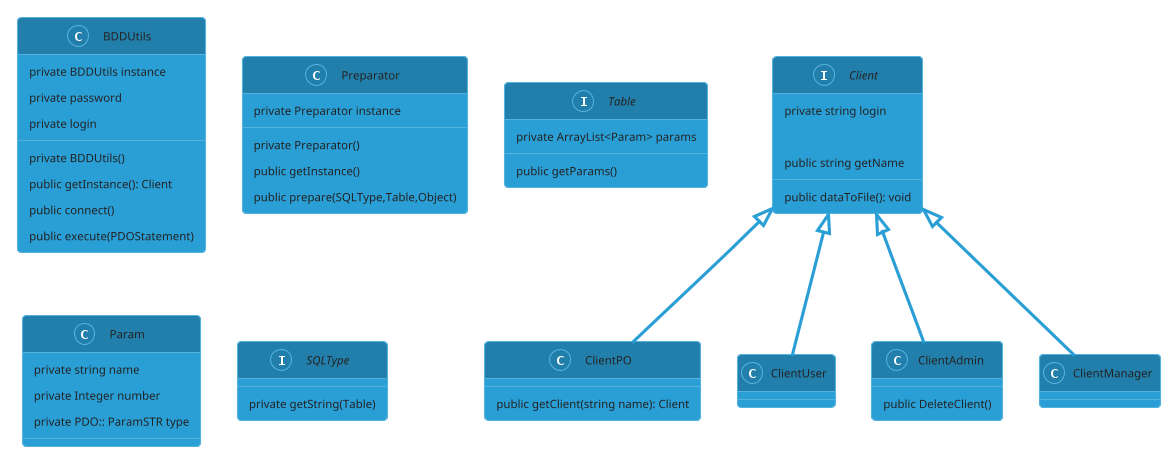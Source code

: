 @startuml
!theme cyborg

class BDDUtils {
     private BDDUtils instance
     private password
     private login
     private BDDUtils()
     public getInstance(): Client
     public connect()
     public execute(PDOStatement)
}

class Preparator {
    private Preparator instance
    private Preparator()
    public getInstance()
    public prepare(SQLType,Table,Object)
}

interface Table {
    private ArrayList<Param> params
    public getParams()
}

class Param{
    private string name
    private Integer number
    private PDO:: ParamSTR type
}

interface SQLType {
    private getString(Table)
}

interface Client {
    private string login

    public string getName
    public dataToFile(): void
}

class ClientPO {
    public getClient(string name): Client

}

class ClientUser {

}

class ClientAdmin {
    public DeleteClient()
}

class ClientManager {
}

Client <|-- ClientPO
Client <|-- ClientUser
Client <|-- ClientAdmin
Client <|-- ClientManager

@enduml

abstract class AbstractList
abstract AbstractCollection
interface List
interface Collection

List <|-- AbstractList
Collection <|-- AbstractCollection

Collection <|- List
AbstractCollection <|- AbstractList
AbstractList <|-- ArrayList

class ArrayList {
Object[] elementData
size()
}

enum TimeUnit {
MINUTES
DAYS
HOURS
}

